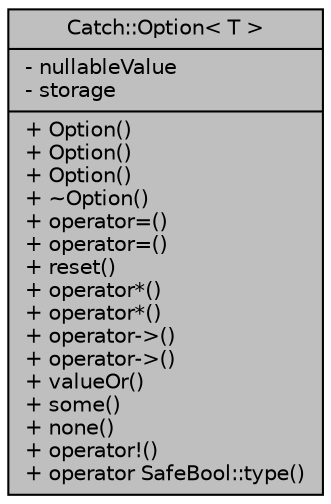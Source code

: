 digraph "Catch::Option&lt; T &gt;"
{
  edge [fontname="Helvetica",fontsize="10",labelfontname="Helvetica",labelfontsize="10"];
  node [fontname="Helvetica",fontsize="10",shape=record];
  Node1 [label="{Catch::Option\< T \>\n|- nullableValue\l- storage\l|+ Option()\l+ Option()\l+ Option()\l+ ~Option()\l+ operator=()\l+ operator=()\l+ reset()\l+ operator*()\l+ operator*()\l+ operator-\>()\l+ operator-\>()\l+ valueOr()\l+ some()\l+ none()\l+ operator!()\l+ operator SafeBool::type()\l}",height=0.2,width=0.4,color="black", fillcolor="grey75", style="filled", fontcolor="black"];
}
